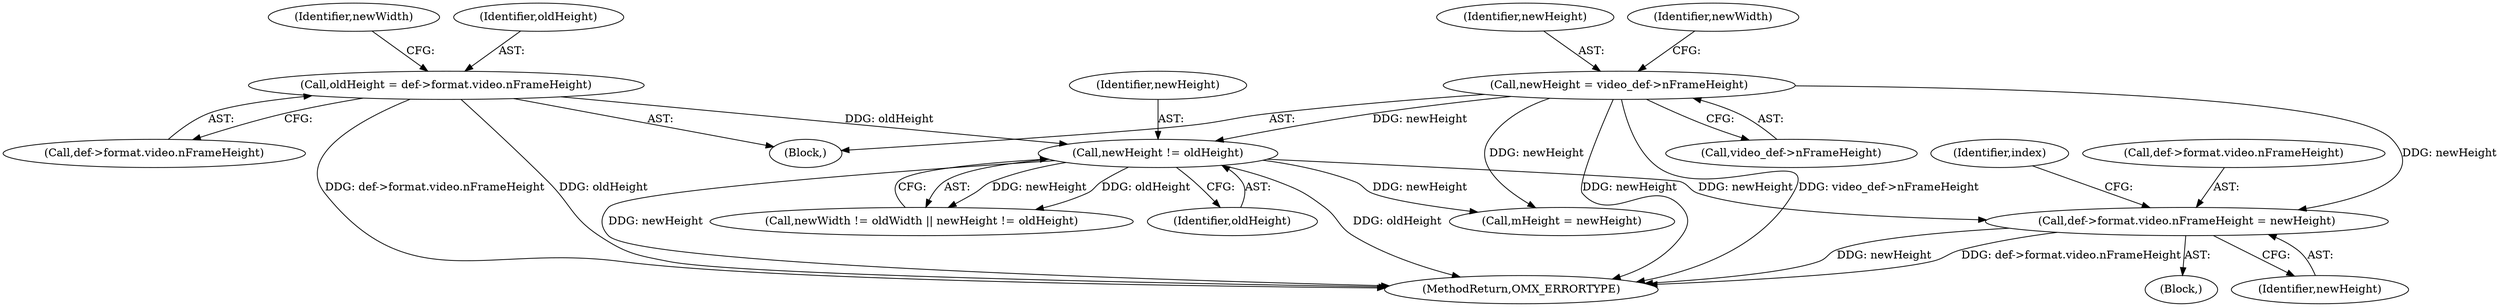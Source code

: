 digraph "0_Android_295c883fe3105b19bcd0f9e07d54c6b589fc5bff_40@pointer" {
"1000385" [label="(Call,def->format.video.nFrameHeight = newHeight)"];
"1000333" [label="(Call,newHeight = video_def->nFrameHeight)"];
"1000343" [label="(Call,newHeight != oldHeight)"];
"1000317" [label="(Call,oldHeight = def->format.video.nFrameHeight)"];
"1000328" [label="(Identifier,newWidth)"];
"1000393" [label="(Identifier,newHeight)"];
"1000339" [label="(Call,newWidth != oldWidth || newHeight != oldHeight)"];
"1000317" [label="(Call,oldHeight = def->format.video.nFrameHeight)"];
"1000344" [label="(Identifier,newHeight)"];
"1000334" [label="(Identifier,newHeight)"];
"1000341" [label="(Identifier,newWidth)"];
"1000385" [label="(Call,def->format.video.nFrameHeight = newHeight)"];
"1000345" [label="(Identifier,oldHeight)"];
"1000386" [label="(Call,def->format.video.nFrameHeight)"];
"1000375" [label="(Block,)"];
"1000343" [label="(Call,newHeight != oldHeight)"];
"1000335" [label="(Call,video_def->nFrameHeight)"];
"1000319" [label="(Call,def->format.video.nFrameHeight)"];
"1000318" [label="(Identifier,oldHeight)"];
"1000333" [label="(Call,newHeight = video_def->nFrameHeight)"];
"1000273" [label="(Block,)"];
"1000403" [label="(MethodReturn,OMX_ERRORTYPE)"];
"1000361" [label="(Call,mHeight = newHeight)"];
"1000396" [label="(Identifier,index)"];
"1000385" -> "1000375"  [label="AST: "];
"1000385" -> "1000393"  [label="CFG: "];
"1000386" -> "1000385"  [label="AST: "];
"1000393" -> "1000385"  [label="AST: "];
"1000396" -> "1000385"  [label="CFG: "];
"1000385" -> "1000403"  [label="DDG: newHeight"];
"1000385" -> "1000403"  [label="DDG: def->format.video.nFrameHeight"];
"1000333" -> "1000385"  [label="DDG: newHeight"];
"1000343" -> "1000385"  [label="DDG: newHeight"];
"1000333" -> "1000273"  [label="AST: "];
"1000333" -> "1000335"  [label="CFG: "];
"1000334" -> "1000333"  [label="AST: "];
"1000335" -> "1000333"  [label="AST: "];
"1000341" -> "1000333"  [label="CFG: "];
"1000333" -> "1000403"  [label="DDG: newHeight"];
"1000333" -> "1000403"  [label="DDG: video_def->nFrameHeight"];
"1000333" -> "1000343"  [label="DDG: newHeight"];
"1000333" -> "1000361"  [label="DDG: newHeight"];
"1000343" -> "1000339"  [label="AST: "];
"1000343" -> "1000345"  [label="CFG: "];
"1000344" -> "1000343"  [label="AST: "];
"1000345" -> "1000343"  [label="AST: "];
"1000339" -> "1000343"  [label="CFG: "];
"1000343" -> "1000403"  [label="DDG: newHeight"];
"1000343" -> "1000403"  [label="DDG: oldHeight"];
"1000343" -> "1000339"  [label="DDG: newHeight"];
"1000343" -> "1000339"  [label="DDG: oldHeight"];
"1000317" -> "1000343"  [label="DDG: oldHeight"];
"1000343" -> "1000361"  [label="DDG: newHeight"];
"1000317" -> "1000273"  [label="AST: "];
"1000317" -> "1000319"  [label="CFG: "];
"1000318" -> "1000317"  [label="AST: "];
"1000319" -> "1000317"  [label="AST: "];
"1000328" -> "1000317"  [label="CFG: "];
"1000317" -> "1000403"  [label="DDG: oldHeight"];
"1000317" -> "1000403"  [label="DDG: def->format.video.nFrameHeight"];
}
